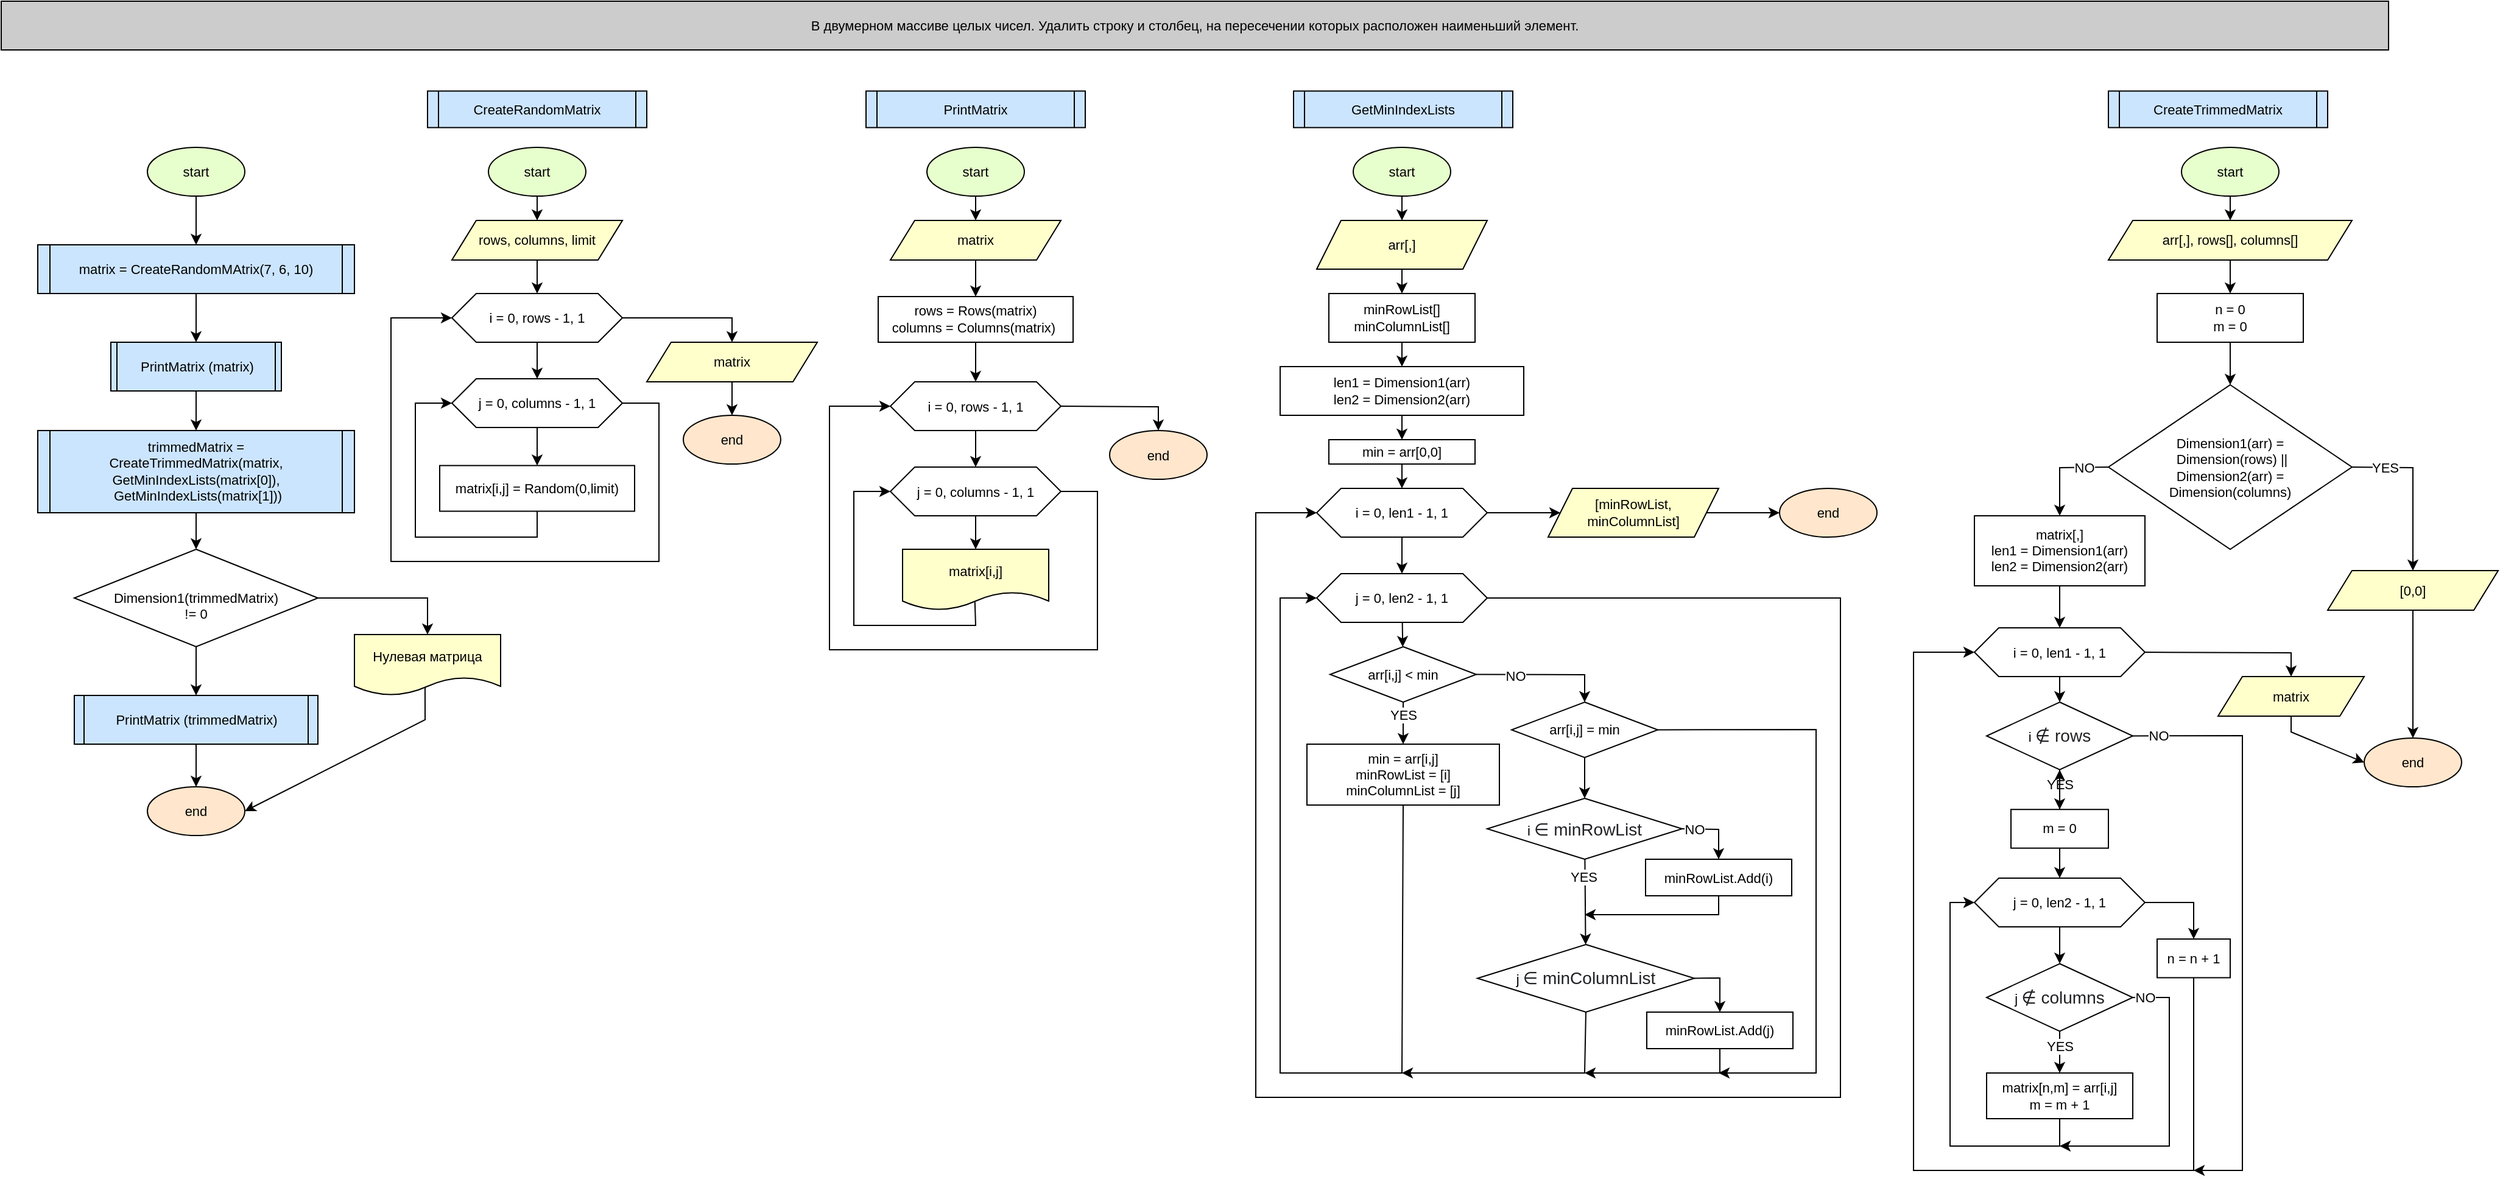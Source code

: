 <mxfile scale="1.2" border="0">
    <diagram id="JDXgGhxzMtL0ZSHFLItQ" name="Page-1">
        <mxGraphModel dx="2033" dy="1060" grid="1" gridSize="10" guides="0" tooltips="1" connect="1" arrows="1" fold="1" page="1" pageScale="1" pageWidth="850" pageHeight="1100" background="#ffffff" math="0" shadow="0">
            <root>
                <mxCell id="0"/>
                <mxCell id="1" parent="0"/>
                <mxCell id="268" value="&lt;div&gt;В двумерном массиве целых чисел. Удалить строку и столбец, на пересечении которых расположен наименьший элемент.&lt;/div&gt;" style="rounded=0;whiteSpace=wrap;html=1;fillColor=#CCCCCC;fontColor=#000000;strokeColor=#000000;fontSize=11;labelBackgroundColor=none;endArrow=classic;" vertex="1" parent="1">
                    <mxGeometry x="10" y="10" width="1960" height="40" as="geometry"/>
                </mxCell>
                <mxCell id="269" value="" style="edgeStyle=orthogonalEdgeStyle;rounded=0;orthogonalLoop=1;jettySize=auto;html=1;fillColor=#FFFFFF;strokeColor=#000000;fontColor=#000000;labelBackgroundColor=none;" edge="1" parent="1" source="270" target="272">
                    <mxGeometry relative="1" as="geometry"/>
                </mxCell>
                <mxCell id="270" value="start" style="ellipse;whiteSpace=wrap;html=1;fillColor=#E6FFCC;fontSize=11;strokeColor=#000000;fontColor=#000000;rounded=0;labelBackgroundColor=none;endArrow=classic;" vertex="1" parent="1">
                    <mxGeometry x="130" y="130" width="80" height="40" as="geometry"/>
                </mxCell>
                <mxCell id="271" value="" style="edgeStyle=orthogonalEdgeStyle;rounded=0;orthogonalLoop=1;jettySize=auto;html=1;fillColor=#FFFFFF;strokeColor=#000000;fontColor=#000000;labelBackgroundColor=none;" edge="1" parent="1" source="272" target="274">
                    <mxGeometry relative="1" as="geometry"/>
                </mxCell>
                <mxCell id="272" value="matrix = CreateRandomMAtrix(7, 6, 10)" style="shape=process;whiteSpace=wrap;html=1;backgroundOutline=1;size=0.038;fillColor=#CCE5FF;fontSize=11;strokeColor=#000000;fontColor=#000000;rounded=0;labelBackgroundColor=none;endArrow=classic;" vertex="1" parent="1">
                    <mxGeometry x="40" y="210" width="260" height="40" as="geometry"/>
                </mxCell>
                <mxCell id="273" value="" style="edgeStyle=none;rounded=0;orthogonalLoop=1;jettySize=auto;html=1;fillColor=#FFFFFF;strokeColor=#000000;fontColor=#000000;labelBackgroundColor=none;" edge="1" parent="1" source="274" target="309">
                    <mxGeometry relative="1" as="geometry"/>
                </mxCell>
                <mxCell id="274" value="PrintMatrix (matrix)" style="shape=process;whiteSpace=wrap;html=1;backgroundOutline=1;size=0.038;fillColor=#CCE5FF;fontSize=11;strokeColor=#000000;fontColor=#000000;rounded=0;labelBackgroundColor=none;endArrow=classic;" vertex="1" parent="1">
                    <mxGeometry x="100" y="290" width="140" height="40" as="geometry"/>
                </mxCell>
                <mxCell id="275" value="end" style="ellipse;whiteSpace=wrap;html=1;fillColor=#FFE6CC;fontSize=11;strokeColor=#000000;fontColor=#000000;rounded=0;labelBackgroundColor=none;endArrow=classic;" vertex="1" parent="1">
                    <mxGeometry x="130" y="655" width="80" height="40" as="geometry"/>
                </mxCell>
                <mxCell id="276" value="CreateRandomMatrix" style="shape=process;whiteSpace=wrap;html=1;backgroundOutline=1;fontSize=11;size=0.05;fillColor=#CCE5FF;rounded=0;strokeColor=#000000;fontColor=#000000;labelBackgroundColor=none;endArrow=classic;" vertex="1" parent="1">
                    <mxGeometry x="360" y="83.75" width="180" height="30" as="geometry"/>
                </mxCell>
                <mxCell id="277" style="edgeStyle=none;orthogonalLoop=1;jettySize=auto;html=1;entryX=0.5;entryY=0;entryDx=0;entryDy=0;fontSize=11;endArrow=classic;endFill=1;rounded=0;fillColor=#FFFFFF;strokeColor=#000000;fontColor=#000000;labelBackgroundColor=none;" edge="1" parent="1" source="278" target="280">
                    <mxGeometry relative="1" as="geometry"/>
                </mxCell>
                <mxCell id="278" value="start" style="ellipse;whiteSpace=wrap;html=1;fillColor=#E6FFCC;rounded=0;fontSize=11;strokeColor=#000000;fontColor=#000000;labelBackgroundColor=none;endArrow=classic;" vertex="1" parent="1">
                    <mxGeometry x="410" y="130" width="80" height="40" as="geometry"/>
                </mxCell>
                <mxCell id="279" value="" style="edgeStyle=none;orthogonalLoop=1;jettySize=auto;html=1;fontSize=11;rounded=0;entryX=0.5;entryY=0;entryDx=0;entryDy=0;fillColor=#FFFFFF;strokeColor=#000000;fontColor=#000000;labelBackgroundColor=none;" edge="1" parent="1" source="280" target="283">
                    <mxGeometry relative="1" as="geometry">
                        <mxPoint x="450" y="245" as="targetPoint"/>
                    </mxGeometry>
                </mxCell>
                <mxCell id="280" value="rows, columns, limit" style="shape=parallelogram;perimeter=parallelogramPerimeter;whiteSpace=wrap;html=1;fixedSize=1;fontSize=11;fillColor=#FFFFCC;rounded=0;strokeColor=#000000;fontColor=#000000;labelBackgroundColor=none;endArrow=classic;" vertex="1" parent="1">
                    <mxGeometry x="380" y="190" width="140" height="32.5" as="geometry"/>
                </mxCell>
                <mxCell id="281" value="" style="edgeStyle=none;orthogonalLoop=1;jettySize=auto;html=1;fontSize=11;rounded=0;entryX=0.5;entryY=0;entryDx=0;entryDy=0;fillColor=#FFFFFF;strokeColor=#000000;fontColor=#000000;labelBackgroundColor=none;" edge="1" parent="1" source="283" target="286">
                    <mxGeometry relative="1" as="geometry">
                        <mxPoint x="450" y="320.0" as="targetPoint"/>
                    </mxGeometry>
                </mxCell>
                <mxCell id="282" style="edgeStyle=none;orthogonalLoop=1;jettySize=auto;html=1;exitX=1;exitY=0.5;exitDx=0;exitDy=0;fontSize=11;endArrow=classic;endFill=1;entryX=0.5;entryY=0;entryDx=0;entryDy=0;rounded=0;fillColor=#FFFFFF;strokeColor=#000000;fontColor=#000000;labelBackgroundColor=none;" edge="1" parent="1" source="283" target="291">
                    <mxGeometry relative="1" as="geometry">
                        <mxPoint x="620" y="300" as="targetPoint"/>
                        <Array as="points">
                            <mxPoint x="610" y="270"/>
                        </Array>
                    </mxGeometry>
                </mxCell>
                <mxCell id="283" value="i = 0, rows - 1, 1" style="shape=hexagon;perimeter=hexagonPerimeter2;whiteSpace=wrap;html=1;fixedSize=1;fontSize=11;rounded=0;fillColor=#FFFFFF;strokeColor=#000000;fontColor=#000000;labelBackgroundColor=none;endArrow=classic;" vertex="1" parent="1">
                    <mxGeometry x="380" y="250" width="140" height="40" as="geometry"/>
                </mxCell>
                <mxCell id="284" style="edgeStyle=none;orthogonalLoop=1;jettySize=auto;html=1;exitX=1;exitY=0.5;exitDx=0;exitDy=0;fontSize=11;endArrow=classic;endFill=1;entryX=0;entryY=0.5;entryDx=0;entryDy=0;rounded=0;fillColor=#FFFFFF;strokeColor=#000000;fontColor=#000000;labelBackgroundColor=none;" edge="1" parent="1" source="286" target="283">
                    <mxGeometry relative="1" as="geometry">
                        <mxPoint x="450" y="570" as="targetPoint"/>
                        <Array as="points">
                            <mxPoint x="550" y="340"/>
                            <mxPoint x="550" y="470"/>
                            <mxPoint x="450" y="470"/>
                            <mxPoint x="330" y="470"/>
                            <mxPoint x="330" y="270"/>
                        </Array>
                    </mxGeometry>
                </mxCell>
                <mxCell id="285" value="" style="edgeStyle=none;rounded=0;orthogonalLoop=1;jettySize=auto;html=1;fillColor=#FFFFFF;strokeColor=#000000;fontColor=#000000;labelBackgroundColor=none;" edge="1" parent="1" source="286" target="288">
                    <mxGeometry relative="1" as="geometry"/>
                </mxCell>
                <mxCell id="286" value="j = 0, columns - 1, 1" style="shape=hexagon;perimeter=hexagonPerimeter2;whiteSpace=wrap;html=1;fixedSize=1;fontSize=11;rounded=0;fillColor=#FFFFFF;strokeColor=#000000;fontColor=#000000;labelBackgroundColor=none;endArrow=classic;" vertex="1" parent="1">
                    <mxGeometry x="380" y="320" width="140" height="40" as="geometry"/>
                </mxCell>
                <mxCell id="287" style="edgeStyle=none;orthogonalLoop=1;jettySize=auto;html=1;exitX=0.5;exitY=1;exitDx=0;exitDy=0;entryX=0;entryY=0.5;entryDx=0;entryDy=0;fontSize=11;rounded=0;fillColor=#FFFFFF;strokeColor=#000000;fontColor=#000000;labelBackgroundColor=none;" edge="1" parent="1" source="288" target="286">
                    <mxGeometry relative="1" as="geometry">
                        <Array as="points">
                            <mxPoint x="450" y="450"/>
                            <mxPoint x="350" y="450"/>
                            <mxPoint x="350" y="340"/>
                        </Array>
                    </mxGeometry>
                </mxCell>
                <mxCell id="288" value="matrix[i,j] = Random(0,limit)" style="whiteSpace=wrap;html=1;rounded=0;fontSize=11;fillColor=#FFFFFF;strokeColor=#000000;fontColor=#000000;labelBackgroundColor=none;endArrow=classic;" vertex="1" parent="1">
                    <mxGeometry x="370" y="391.25" width="160" height="37.5" as="geometry"/>
                </mxCell>
                <mxCell id="289" value="end" style="ellipse;whiteSpace=wrap;html=1;fillColor=#FFE6CC;rounded=0;fontSize=11;strokeColor=#000000;fontColor=#000000;labelBackgroundColor=none;endArrow=classic;" vertex="1" parent="1">
                    <mxGeometry x="570" y="350" width="80" height="40" as="geometry"/>
                </mxCell>
                <mxCell id="290" value="" style="edgeStyle=none;rounded=0;orthogonalLoop=1;jettySize=auto;html=1;fillColor=#FFFFFF;strokeColor=#000000;fontColor=#000000;labelBackgroundColor=none;" edge="1" parent="1" source="291" target="289">
                    <mxGeometry relative="1" as="geometry"/>
                </mxCell>
                <mxCell id="291" value="matrix" style="shape=parallelogram;perimeter=parallelogramPerimeter;whiteSpace=wrap;html=1;fixedSize=1;fontSize=11;fillColor=#FFFFCC;rounded=0;strokeColor=#000000;fontColor=#000000;labelBackgroundColor=none;endArrow=classic;" vertex="1" parent="1">
                    <mxGeometry x="540" y="290" width="140" height="32.5" as="geometry"/>
                </mxCell>
                <mxCell id="292" value="PrintMatrix" style="shape=process;whiteSpace=wrap;html=1;backgroundOutline=1;fontSize=11;size=0.05;fillColor=#CCE5FF;rounded=0;strokeColor=#000000;fontColor=#000000;labelBackgroundColor=none;endArrow=classic;" vertex="1" parent="1">
                    <mxGeometry x="720" y="83.75" width="180" height="30" as="geometry"/>
                </mxCell>
                <mxCell id="293" style="edgeStyle=none;orthogonalLoop=1;jettySize=auto;html=1;entryX=0.5;entryY=0;entryDx=0;entryDy=0;fontSize=11;endArrow=classic;endFill=1;rounded=0;fillColor=#FFFFFF;strokeColor=#000000;fontColor=#000000;labelBackgroundColor=none;" edge="1" parent="1" source="294" target="296">
                    <mxGeometry relative="1" as="geometry"/>
                </mxCell>
                <mxCell id="294" value="start" style="ellipse;whiteSpace=wrap;html=1;fillColor=#E6FFCC;rounded=0;fontSize=11;strokeColor=#000000;fontColor=#000000;labelBackgroundColor=none;endArrow=classic;" vertex="1" parent="1">
                    <mxGeometry x="770" y="130" width="80" height="40" as="geometry"/>
                </mxCell>
                <mxCell id="295" value="" style="edgeStyle=none;orthogonalLoop=1;jettySize=auto;html=1;fontSize=11;rounded=0;entryX=0.5;entryY=0;entryDx=0;entryDy=0;fillColor=#FFFFFF;strokeColor=#000000;fontColor=#000000;labelBackgroundColor=none;" edge="1" parent="1" source="296" target="305">
                    <mxGeometry relative="1" as="geometry">
                        <mxPoint x="810" y="245" as="targetPoint"/>
                    </mxGeometry>
                </mxCell>
                <mxCell id="296" value="matrix" style="shape=parallelogram;perimeter=parallelogramPerimeter;whiteSpace=wrap;html=1;fixedSize=1;fontSize=11;fillColor=#FFFFCC;rounded=0;strokeColor=#000000;fontColor=#000000;labelBackgroundColor=none;endArrow=classic;" vertex="1" parent="1">
                    <mxGeometry x="740" y="190" width="140" height="32.5" as="geometry"/>
                </mxCell>
                <mxCell id="297" value="" style="edgeStyle=none;orthogonalLoop=1;jettySize=auto;html=1;fontSize=11;rounded=0;entryX=0.5;entryY=0;entryDx=0;entryDy=0;fillColor=#FFFFFF;strokeColor=#000000;fontColor=#000000;labelBackgroundColor=none;" edge="1" parent="1" source="299" target="302">
                    <mxGeometry relative="1" as="geometry">
                        <mxPoint x="810" y="392.5" as="targetPoint"/>
                    </mxGeometry>
                </mxCell>
                <mxCell id="298" style="edgeStyle=none;rounded=0;orthogonalLoop=1;jettySize=auto;html=1;exitX=1;exitY=0.5;exitDx=0;exitDy=0;entryX=0.5;entryY=0;entryDx=0;entryDy=0;fillColor=#FFFFFF;strokeColor=#000000;fontColor=#000000;labelBackgroundColor=none;" edge="1" parent="1" source="299" target="307">
                    <mxGeometry relative="1" as="geometry">
                        <Array as="points">
                            <mxPoint x="960" y="343"/>
                        </Array>
                    </mxGeometry>
                </mxCell>
                <mxCell id="299" value="i = 0, rows - 1, 1" style="shape=hexagon;perimeter=hexagonPerimeter2;whiteSpace=wrap;html=1;fixedSize=1;fontSize=11;rounded=0;fillColor=#FFFFFF;strokeColor=#000000;fontColor=#000000;labelBackgroundColor=none;endArrow=classic;" vertex="1" parent="1">
                    <mxGeometry x="740" y="322.5" width="140" height="40" as="geometry"/>
                </mxCell>
                <mxCell id="300" style="edgeStyle=none;orthogonalLoop=1;jettySize=auto;html=1;exitX=1;exitY=0.5;exitDx=0;exitDy=0;fontSize=11;endArrow=classic;endFill=1;entryX=0;entryY=0.5;entryDx=0;entryDy=0;rounded=0;fillColor=#FFFFFF;strokeColor=#000000;fontColor=#000000;labelBackgroundColor=none;" edge="1" parent="1" source="302" target="299">
                    <mxGeometry relative="1" as="geometry">
                        <mxPoint x="810" y="642.5" as="targetPoint"/>
                        <Array as="points">
                            <mxPoint x="910" y="412.5"/>
                            <mxPoint x="910" y="542.5"/>
                            <mxPoint x="810" y="542.5"/>
                            <mxPoint x="690" y="542.5"/>
                            <mxPoint x="690" y="342.5"/>
                        </Array>
                    </mxGeometry>
                </mxCell>
                <mxCell id="301" value="" style="edgeStyle=none;rounded=0;orthogonalLoop=1;jettySize=auto;html=1;entryX=0.5;entryY=0;entryDx=0;entryDy=0;fillColor=#FFFFFF;strokeColor=#000000;fontColor=#000000;labelBackgroundColor=none;" edge="1" parent="1" source="302" target="306">
                    <mxGeometry relative="1" as="geometry">
                        <mxPoint x="810" y="450" as="targetPoint"/>
                    </mxGeometry>
                </mxCell>
                <mxCell id="302" value="j = 0, columns - 1, 1" style="shape=hexagon;perimeter=hexagonPerimeter2;whiteSpace=wrap;html=1;fixedSize=1;fontSize=11;rounded=0;fillColor=#FFFFFF;strokeColor=#000000;fontColor=#000000;labelBackgroundColor=none;endArrow=classic;" vertex="1" parent="1">
                    <mxGeometry x="740" y="392.5" width="140" height="40" as="geometry"/>
                </mxCell>
                <mxCell id="303" style="edgeStyle=none;orthogonalLoop=1;jettySize=auto;html=1;exitX=0.495;exitY=0.864;exitDx=0;exitDy=0;entryX=0;entryY=0.5;entryDx=0;entryDy=0;fontSize=11;rounded=0;exitPerimeter=0;fillColor=#FFFFFF;strokeColor=#000000;fontColor=#000000;labelBackgroundColor=none;" edge="1" parent="1" source="306" target="302">
                    <mxGeometry relative="1" as="geometry">
                        <Array as="points">
                            <mxPoint x="810" y="522.5"/>
                            <mxPoint x="710" y="522.5"/>
                            <mxPoint x="710" y="412.5"/>
                        </Array>
                        <mxPoint x="810" y="501.25" as="sourcePoint"/>
                    </mxGeometry>
                </mxCell>
                <mxCell id="304" value="" style="edgeStyle=none;rounded=0;orthogonalLoop=1;jettySize=auto;html=1;entryX=0.5;entryY=0;entryDx=0;entryDy=0;fillColor=#FFFFFF;strokeColor=#000000;fontColor=#000000;labelBackgroundColor=none;" edge="1" parent="1" source="305" target="299">
                    <mxGeometry relative="1" as="geometry">
                        <mxPoint x="870" y="320" as="targetPoint"/>
                    </mxGeometry>
                </mxCell>
                <mxCell id="305" value="rows = Rows(matrix)&lt;br&gt;columns = Columns(matrix)&amp;nbsp;" style="whiteSpace=wrap;html=1;rounded=0;fontSize=11;fillColor=#FFFFFF;strokeColor=#000000;fontColor=#000000;labelBackgroundColor=none;endArrow=classic;" vertex="1" parent="1">
                    <mxGeometry x="730" y="252.5" width="160" height="37.5" as="geometry"/>
                </mxCell>
                <mxCell id="306" value="matrix[i,j]" style="shape=document;whiteSpace=wrap;html=1;boundedLbl=1;fillColor=#FFFFCC;fontSize=11;strokeColor=#000000;fontColor=#000000;rounded=0;labelBackgroundColor=none;endArrow=classic;" vertex="1" parent="1">
                    <mxGeometry x="750" y="460" width="120" height="50" as="geometry"/>
                </mxCell>
                <mxCell id="307" value="end" style="ellipse;whiteSpace=wrap;html=1;fillColor=#FFE6CC;rounded=0;fontSize=11;strokeColor=#000000;fontColor=#000000;labelBackgroundColor=none;endArrow=classic;" vertex="1" parent="1">
                    <mxGeometry x="920" y="362.5" width="80" height="40" as="geometry"/>
                </mxCell>
                <mxCell id="308" value="" style="edgeStyle=none;rounded=0;orthogonalLoop=1;jettySize=auto;html=1;fillColor=#FFFFFF;strokeColor=#000000;fontColor=#000000;labelBackgroundColor=none;" edge="1" parent="1" source="309" target="314">
                    <mxGeometry relative="1" as="geometry"/>
                </mxCell>
                <mxCell id="309" value="trimmedMatrix = &lt;br&gt;CreateTrimmedMatrix(matrix,&lt;br&gt;GetMinIndexLists(matrix[0]),&lt;br&gt;&amp;nbsp;GetMinIndexLists(matrix[1]))" style="shape=process;whiteSpace=wrap;html=1;backgroundOutline=1;size=0.038;fillColor=#CCE5FF;fontSize=11;strokeColor=#000000;fontColor=#000000;rounded=0;labelBackgroundColor=none;endArrow=classic;" vertex="1" parent="1">
                    <mxGeometry x="40" y="362.5" width="260" height="67.5" as="geometry"/>
                </mxCell>
                <mxCell id="310" value="" style="edgeStyle=none;rounded=0;orthogonalLoop=1;jettySize=auto;html=1;fillColor=#FFFFFF;strokeColor=#000000;fontColor=#000000;labelBackgroundColor=none;" edge="1" parent="1" source="311" target="275">
                    <mxGeometry relative="1" as="geometry"/>
                </mxCell>
                <mxCell id="311" value="PrintMatrix (trimmedMatrix)" style="shape=process;whiteSpace=wrap;html=1;backgroundOutline=1;size=0.038;fillColor=#CCE5FF;fontSize=11;strokeColor=#000000;fontColor=#000000;rounded=0;labelBackgroundColor=none;endArrow=classic;" vertex="1" parent="1">
                    <mxGeometry x="70" y="580" width="200" height="40" as="geometry"/>
                </mxCell>
                <mxCell id="312" value="" style="edgeStyle=none;rounded=0;orthogonalLoop=1;jettySize=auto;html=1;fillColor=#FFFFFF;strokeColor=#000000;fontColor=#000000;labelBackgroundColor=none;" edge="1" parent="1" source="314" target="311">
                    <mxGeometry relative="1" as="geometry"/>
                </mxCell>
                <mxCell id="313" value="" style="edgeStyle=none;rounded=0;orthogonalLoop=1;jettySize=auto;html=1;exitX=1;exitY=0.5;exitDx=0;exitDy=0;entryX=0.5;entryY=0;entryDx=0;entryDy=0;fillColor=#FFFFFF;strokeColor=#000000;fontColor=#000000;labelBackgroundColor=none;" edge="1" parent="1" source="314" target="316">
                    <mxGeometry relative="1" as="geometry">
                        <Array as="points">
                            <mxPoint x="360" y="500"/>
                        </Array>
                    </mxGeometry>
                </mxCell>
                <mxCell id="314" value="&lt;br&gt;Dimension1(trimmedMatrix)&lt;br&gt;!= 0" style="rhombus;whiteSpace=wrap;html=1;fillColor=#FFFFFF;fontSize=11;strokeColor=#000000;fontColor=#000000;rounded=0;labelBackgroundColor=none;endArrow=classic;" vertex="1" parent="1">
                    <mxGeometry x="70" y="460" width="200" height="80" as="geometry"/>
                </mxCell>
                <mxCell id="315" style="edgeStyle=none;rounded=0;orthogonalLoop=1;jettySize=auto;html=1;exitX=0.483;exitY=0.84;exitDx=0;exitDy=0;entryX=1;entryY=0.5;entryDx=0;entryDy=0;exitPerimeter=0;fillColor=#FFFFFF;strokeColor=#000000;fontColor=#000000;labelBackgroundColor=none;" edge="1" parent="1" source="316" target="275">
                    <mxGeometry relative="1" as="geometry">
                        <Array as="points">
                            <mxPoint x="358" y="600"/>
                        </Array>
                    </mxGeometry>
                </mxCell>
                <mxCell id="316" value="Нулевая матрица" style="shape=document;whiteSpace=wrap;html=1;boundedLbl=1;fillColor=#FFFFCC;fontSize=11;strokeColor=#000000;fontColor=#000000;rounded=0;labelBackgroundColor=none;endArrow=classic;" vertex="1" parent="1">
                    <mxGeometry x="300" y="530" width="120" height="50" as="geometry"/>
                </mxCell>
                <mxCell id="317" value="CreateTrimmedMatrix" style="shape=process;whiteSpace=wrap;html=1;backgroundOutline=1;fontSize=11;size=0.05;fillColor=#CCE5FF;rounded=0;strokeColor=#000000;fontColor=#000000;labelBackgroundColor=none;endArrow=classic;" vertex="1" parent="1">
                    <mxGeometry x="1740" y="83.75" width="180" height="30" as="geometry"/>
                </mxCell>
                <mxCell id="318" value="GetMinIndexLists" style="shape=process;whiteSpace=wrap;html=1;backgroundOutline=1;fontSize=11;size=0.05;fillColor=#CCE5FF;rounded=0;strokeColor=#000000;fontColor=#000000;labelBackgroundColor=none;endArrow=classic;" vertex="1" parent="1">
                    <mxGeometry x="1071" y="83.75" width="180" height="30" as="geometry"/>
                </mxCell>
                <mxCell id="319" style="edgeStyle=none;orthogonalLoop=1;jettySize=auto;html=1;entryX=0.5;entryY=0;entryDx=0;entryDy=0;fontSize=11;endArrow=classic;endFill=1;rounded=0;fillColor=#FFFFFF;strokeColor=#000000;fontColor=#000000;labelBackgroundColor=none;" edge="1" parent="1" source="320" target="322">
                    <mxGeometry relative="1" as="geometry"/>
                </mxCell>
                <mxCell id="320" value="start" style="ellipse;whiteSpace=wrap;html=1;fillColor=#E6FFCC;rounded=0;fontSize=11;strokeColor=#000000;fontColor=#000000;labelBackgroundColor=none;endArrow=classic;" vertex="1" parent="1">
                    <mxGeometry x="1120" y="130" width="80" height="40" as="geometry"/>
                </mxCell>
                <mxCell id="321" value="" style="edgeStyle=none;rounded=0;orthogonalLoop=1;jettySize=auto;html=1;fillColor=#FFFFFF;strokeColor=#000000;fontColor=#000000;labelBackgroundColor=none;" edge="1" parent="1" source="322" target="324">
                    <mxGeometry relative="1" as="geometry"/>
                </mxCell>
                <mxCell id="322" value="arr[,]" style="shape=parallelogram;perimeter=parallelogramPerimeter;whiteSpace=wrap;html=1;fixedSize=1;fontSize=11;fillColor=#FFFFCC;rounded=0;strokeColor=#000000;fontColor=#000000;labelBackgroundColor=none;endArrow=classic;" vertex="1" parent="1">
                    <mxGeometry x="1090" y="190" width="140" height="40" as="geometry"/>
                </mxCell>
                <mxCell id="323" value="" style="edgeStyle=none;rounded=0;orthogonalLoop=1;jettySize=auto;html=1;fillColor=#FFFFFF;strokeColor=#000000;fontColor=#000000;labelBackgroundColor=none;" edge="1" parent="1" source="324" target="334">
                    <mxGeometry relative="1" as="geometry"/>
                </mxCell>
                <mxCell id="324" value="minRowList[]&lt;br&gt;minColumnList[]" style="whiteSpace=wrap;html=1;fillColor=#FFFFFF;rounded=0;fontSize=11;strokeColor=#000000;fontColor=#000000;labelBackgroundColor=none;endArrow=classic;" vertex="1" parent="1">
                    <mxGeometry x="1100" y="250" width="120" height="40" as="geometry"/>
                </mxCell>
                <mxCell id="325" value="" style="edgeStyle=none;orthogonalLoop=1;jettySize=auto;html=1;fontSize=11;rounded=0;entryX=0.5;entryY=0;entryDx=0;entryDy=0;fillColor=#FFFFFF;strokeColor=#000000;fontColor=#000000;labelBackgroundColor=none;" edge="1" parent="1" source="327" target="330">
                    <mxGeometry relative="1" as="geometry">
                        <mxPoint x="1160" y="480.0" as="targetPoint"/>
                    </mxGeometry>
                </mxCell>
                <mxCell id="326" value="" style="edgeStyle=none;rounded=0;orthogonalLoop=1;jettySize=auto;html=1;endArrow=classic;endFill=1;fillColor=#FFFFFF;strokeColor=#000000;fontColor=#000000;labelBackgroundColor=none;" edge="1" parent="1" source="327" target="359">
                    <mxGeometry relative="1" as="geometry"/>
                </mxCell>
                <mxCell id="327" value="i = 0, len1 - 1, 1" style="shape=hexagon;perimeter=hexagonPerimeter2;whiteSpace=wrap;html=1;fixedSize=1;fontSize=11;rounded=0;fillColor=#FFFFFF;strokeColor=#000000;fontColor=#000000;labelBackgroundColor=none;endArrow=classic;" vertex="1" parent="1">
                    <mxGeometry x="1090" y="410" width="140" height="40" as="geometry"/>
                </mxCell>
                <mxCell id="328" style="edgeStyle=none;orthogonalLoop=1;jettySize=auto;html=1;exitX=1;exitY=0.5;exitDx=0;exitDy=0;fontSize=11;endArrow=classic;endFill=1;entryX=0;entryY=0.5;entryDx=0;entryDy=0;rounded=0;fillColor=#FFFFFF;strokeColor=#000000;fontColor=#000000;labelBackgroundColor=none;" edge="1" parent="1" source="330" target="327">
                    <mxGeometry relative="1" as="geometry">
                        <mxPoint x="1160" y="730" as="targetPoint"/>
                        <Array as="points">
                            <mxPoint x="1520" y="500"/>
                            <mxPoint x="1520" y="910"/>
                            <mxPoint x="1040" y="910"/>
                            <mxPoint x="1040" y="630"/>
                            <mxPoint x="1040" y="430"/>
                        </Array>
                    </mxGeometry>
                </mxCell>
                <mxCell id="329" value="" style="edgeStyle=none;rounded=0;orthogonalLoop=1;jettySize=auto;html=1;fillColor=#FFFFFF;strokeColor=#000000;fontColor=#000000;labelBackgroundColor=none;" edge="1" parent="1" source="330" target="341">
                    <mxGeometry relative="1" as="geometry"/>
                </mxCell>
                <mxCell id="330" value="j = 0, len2 - 1, 1" style="shape=hexagon;perimeter=hexagonPerimeter2;whiteSpace=wrap;html=1;fixedSize=1;fontSize=11;rounded=0;fillColor=#FFFFFF;strokeColor=#000000;fontColor=#000000;labelBackgroundColor=none;endArrow=classic;" vertex="1" parent="1">
                    <mxGeometry x="1090" y="480" width="140" height="40" as="geometry"/>
                </mxCell>
                <mxCell id="331" style="edgeStyle=none;orthogonalLoop=1;jettySize=auto;html=1;entryX=0;entryY=0.5;entryDx=0;entryDy=0;fontSize=11;rounded=0;exitX=0.5;exitY=1;exitDx=0;exitDy=0;fillColor=#FFFFFF;strokeColor=#000000;fontColor=#000000;labelBackgroundColor=none;" edge="1" parent="1" source="342" target="330">
                    <mxGeometry relative="1" as="geometry">
                        <Array as="points">
                            <mxPoint x="1160" y="890"/>
                            <mxPoint x="1060" y="890"/>
                            <mxPoint x="1060" y="500"/>
                        </Array>
                        <mxPoint x="1160" y="780" as="sourcePoint"/>
                    </mxGeometry>
                </mxCell>
                <mxCell id="332" value="end" style="ellipse;whiteSpace=wrap;html=1;fillColor=#FFE6CC;rounded=0;fontSize=11;strokeColor=#000000;fontColor=#000000;labelBackgroundColor=none;endArrow=classic;" vertex="1" parent="1">
                    <mxGeometry x="1470" y="410" width="80" height="40" as="geometry"/>
                </mxCell>
                <mxCell id="333" value="" style="edgeStyle=none;rounded=0;orthogonalLoop=1;jettySize=auto;html=1;fillColor=#FFFFFF;strokeColor=#000000;fontColor=#000000;labelBackgroundColor=none;" edge="1" parent="1" source="334" target="336">
                    <mxGeometry relative="1" as="geometry"/>
                </mxCell>
                <mxCell id="334" value="len1 = Dimension1(arr)&lt;br&gt;len2 = Dimension2(arr)" style="whiteSpace=wrap;html=1;fillColor=#FFFFFF;rounded=0;fontSize=11;strokeColor=#000000;fontColor=#000000;labelBackgroundColor=none;endArrow=classic;" vertex="1" parent="1">
                    <mxGeometry x="1060" y="310" width="200" height="40" as="geometry"/>
                </mxCell>
                <mxCell id="335" value="" style="edgeStyle=none;rounded=0;orthogonalLoop=1;jettySize=auto;html=1;entryX=0.5;entryY=0;entryDx=0;entryDy=0;fillColor=#FFFFFF;strokeColor=#000000;fontColor=#000000;labelBackgroundColor=none;" edge="1" parent="1" source="336" target="327">
                    <mxGeometry relative="1" as="geometry"/>
                </mxCell>
                <mxCell id="336" value="min = arr[0,0]" style="whiteSpace=wrap;html=1;rounded=0;fontSize=11;fillColor=#FFFFFF;strokeColor=#000000;fontColor=#000000;labelBackgroundColor=none;endArrow=classic;" vertex="1" parent="1">
                    <mxGeometry x="1100" y="370" width="120" height="20" as="geometry"/>
                </mxCell>
                <mxCell id="337" value="" style="edgeStyle=none;rounded=0;orthogonalLoop=1;jettySize=auto;html=1;fillColor=#FFFFFF;strokeColor=#000000;fontColor=#000000;labelBackgroundColor=none;" edge="1" parent="1" source="341" target="342">
                    <mxGeometry relative="1" as="geometry"/>
                </mxCell>
                <mxCell id="338" value="YES" style="edgeLabel;html=1;align=center;verticalAlign=middle;resizable=0;points=[];fontColor=#000000;labelBackgroundColor=#FFFFFF;" vertex="1" connectable="0" parent="337">
                    <mxGeometry x="-0.403" relative="1" as="geometry">
                        <mxPoint as="offset"/>
                    </mxGeometry>
                </mxCell>
                <mxCell id="339" style="edgeStyle=none;rounded=0;orthogonalLoop=1;jettySize=auto;html=1;exitX=1;exitY=0.5;exitDx=0;exitDy=0;entryX=0.5;entryY=0;entryDx=0;entryDy=0;fillColor=#FFFFFF;strokeColor=#000000;fontColor=#000000;labelBackgroundColor=none;" edge="1" parent="1" source="341" target="345">
                    <mxGeometry relative="1" as="geometry">
                        <Array as="points">
                            <mxPoint x="1310" y="563"/>
                        </Array>
                    </mxGeometry>
                </mxCell>
                <mxCell id="340" value="NO" style="edgeLabel;html=1;align=center;verticalAlign=middle;resizable=0;points=[];fontColor=#000000;labelBackgroundColor=#FFFFFF;" vertex="1" connectable="0" parent="339">
                    <mxGeometry x="-0.429" y="-1" relative="1" as="geometry">
                        <mxPoint as="offset"/>
                    </mxGeometry>
                </mxCell>
                <mxCell id="341" value="arr[i,j] &amp;lt; min" style="rhombus;whiteSpace=wrap;html=1;rounded=0;fontSize=11;fillColor=#FFFFFF;strokeColor=#000000;fontColor=#000000;labelBackgroundColor=none;endArrow=classic;" vertex="1" parent="1">
                    <mxGeometry x="1101" y="540" width="120" height="45.5" as="geometry"/>
                </mxCell>
                <mxCell id="342" value="min = arr[i,j]&lt;br&gt;minRowList = [i]&lt;br&gt;minColumnList = [j]" style="whiteSpace=wrap;html=1;rounded=0;fontSize=11;fillColor=#FFFFFF;strokeColor=#000000;fontColor=#000000;labelBackgroundColor=none;endArrow=classic;" vertex="1" parent="1">
                    <mxGeometry x="1082" y="620" width="158" height="50" as="geometry"/>
                </mxCell>
                <mxCell id="343" value="" style="edgeStyle=none;rounded=0;orthogonalLoop=1;jettySize=auto;html=1;fillColor=#FFFFFF;strokeColor=#000000;fontColor=#000000;labelBackgroundColor=none;" edge="1" parent="1" source="345" target="350">
                    <mxGeometry relative="1" as="geometry"/>
                </mxCell>
                <mxCell id="344" style="edgeStyle=none;rounded=0;orthogonalLoop=1;jettySize=auto;html=1;exitX=1;exitY=0.5;exitDx=0;exitDy=0;endArrow=classic;endFill=1;fillColor=#FFFFFF;strokeColor=#000000;fontColor=#000000;labelBackgroundColor=none;" edge="1" parent="1" source="345">
                    <mxGeometry relative="1" as="geometry">
                        <mxPoint x="1420" y="890" as="targetPoint"/>
                        <Array as="points">
                            <mxPoint x="1500" y="608"/>
                            <mxPoint x="1500" y="890"/>
                        </Array>
                    </mxGeometry>
                </mxCell>
                <mxCell id="345" value="arr[i,j] = min" style="rhombus;whiteSpace=wrap;html=1;rounded=0;fontSize=11;fillColor=#FFFFFF;strokeColor=#000000;fontColor=#000000;labelBackgroundColor=none;endArrow=classic;" vertex="1" parent="1">
                    <mxGeometry x="1250" y="585.5" width="120" height="45.5" as="geometry"/>
                </mxCell>
                <mxCell id="346" style="edgeStyle=none;rounded=0;orthogonalLoop=1;jettySize=auto;html=1;exitX=1;exitY=0.5;exitDx=0;exitDy=0;entryX=0.5;entryY=0;entryDx=0;entryDy=0;fillColor=#FFFFFF;strokeColor=#000000;fontColor=#000000;labelBackgroundColor=none;" edge="1" parent="1" source="350" target="355">
                    <mxGeometry relative="1" as="geometry">
                        <Array as="points">
                            <mxPoint x="1420" y="690"/>
                        </Array>
                    </mxGeometry>
                </mxCell>
                <mxCell id="347" value="NO" style="edgeLabel;html=1;align=center;verticalAlign=middle;resizable=0;points=[];fontColor=#000000;labelBackgroundColor=#FFFFFF;" vertex="1" connectable="0" parent="346">
                    <mxGeometry x="-0.674" relative="1" as="geometry">
                        <mxPoint x="1" as="offset"/>
                    </mxGeometry>
                </mxCell>
                <mxCell id="348" value="" style="edgeStyle=none;rounded=0;orthogonalLoop=1;jettySize=auto;html=1;fillColor=#FFFFFF;strokeColor=#000000;fontColor=#000000;labelBackgroundColor=none;" edge="1" parent="1" source="350" target="353">
                    <mxGeometry relative="1" as="geometry"/>
                </mxCell>
                <mxCell id="349" value="YES" style="edgeLabel;html=1;align=center;verticalAlign=middle;resizable=0;points=[];fontColor=#000000;labelBackgroundColor=#FFFFFF;" vertex="1" connectable="0" parent="348">
                    <mxGeometry x="-0.586" y="-2" relative="1" as="geometry">
                        <mxPoint as="offset"/>
                    </mxGeometry>
                </mxCell>
                <mxCell id="350" value="i&amp;nbsp;&lt;span style=&quot;color: rgb(32, 33, 36); font-family: arial, sans-serif; font-size: 14px; text-align: left; background-color: rgb(255, 255, 255);&quot;&gt;∈ minRowList&lt;/span&gt;" style="rhombus;whiteSpace=wrap;html=1;rounded=0;fontSize=11;fillColor=#FFFFFF;strokeColor=#000000;fontColor=#000000;labelBackgroundColor=none;endArrow=classic;" vertex="1" parent="1">
                    <mxGeometry x="1230" y="664.5" width="160" height="50" as="geometry"/>
                </mxCell>
                <mxCell id="351" style="edgeStyle=none;rounded=0;orthogonalLoop=1;jettySize=auto;html=1;exitX=1;exitY=0.5;exitDx=0;exitDy=0;entryX=0.5;entryY=0;entryDx=0;entryDy=0;fillColor=#FFFFFF;strokeColor=#000000;fontColor=#000000;labelBackgroundColor=none;" edge="1" parent="1" source="353" target="357">
                    <mxGeometry relative="1" as="geometry">
                        <Array as="points">
                            <mxPoint x="1421" y="812"/>
                        </Array>
                    </mxGeometry>
                </mxCell>
                <mxCell id="352" style="edgeStyle=none;rounded=0;orthogonalLoop=1;jettySize=auto;html=1;exitX=0.5;exitY=1;exitDx=0;exitDy=0;endArrow=classic;endFill=1;fillColor=#FFFFFF;strokeColor=#000000;fontColor=#000000;labelBackgroundColor=none;" edge="1" parent="1" source="353">
                    <mxGeometry relative="1" as="geometry">
                        <mxPoint x="1160" y="890" as="targetPoint"/>
                        <Array as="points">
                            <mxPoint x="1310" y="890"/>
                        </Array>
                    </mxGeometry>
                </mxCell>
                <mxCell id="353" value="&lt;div style=&quot;text-align: center;&quot;&gt;&lt;span style=&quot;text-align: left; background-color: rgb(248, 249, 250);&quot;&gt;j&amp;nbsp;&lt;/span&gt;&lt;span style=&quot;background-color: rgb(255, 255, 255); color: rgb(32, 33, 36); font-family: arial, sans-serif; font-size: 14px; text-align: left;&quot;&gt;∈ minColumnList&lt;/span&gt;&lt;/div&gt;" style="rhombus;whiteSpace=wrap;html=1;rounded=0;fontSize=11;fillColor=#FFFFFF;strokeColor=#000000;fontColor=#000000;labelBackgroundColor=none;endArrow=classic;" vertex="1" parent="1">
                    <mxGeometry x="1222" y="784.5" width="178" height="55.5" as="geometry"/>
                </mxCell>
                <mxCell id="354" style="edgeStyle=none;rounded=0;orthogonalLoop=1;jettySize=auto;html=1;exitX=0.5;exitY=1;exitDx=0;exitDy=0;fillColor=#FFFFFF;strokeColor=#000000;fontColor=#000000;labelBackgroundColor=none;" edge="1" parent="1" source="355">
                    <mxGeometry relative="1" as="geometry">
                        <mxPoint x="1310" y="760" as="targetPoint"/>
                        <Array as="points">
                            <mxPoint x="1420" y="760"/>
                        </Array>
                    </mxGeometry>
                </mxCell>
                <mxCell id="355" value="minRowList.Add(i)" style="rounded=0;whiteSpace=wrap;html=1;fillColor=#FFFFFF;fontSize=11;strokeColor=#000000;fontColor=#000000;labelBackgroundColor=none;endArrow=classic;" vertex="1" parent="1">
                    <mxGeometry x="1360" y="714.5" width="120" height="30" as="geometry"/>
                </mxCell>
                <mxCell id="356" style="edgeStyle=none;rounded=0;orthogonalLoop=1;jettySize=auto;html=1;exitX=0.5;exitY=1;exitDx=0;exitDy=0;endArrow=classic;endFill=1;fillColor=#FFFFFF;strokeColor=#000000;fontColor=#000000;labelBackgroundColor=none;" edge="1" parent="1" source="357">
                    <mxGeometry relative="1" as="geometry">
                        <mxPoint x="1310" y="890" as="targetPoint"/>
                        <Array as="points">
                            <mxPoint x="1421" y="890"/>
                        </Array>
                    </mxGeometry>
                </mxCell>
                <mxCell id="357" value="minRowList.Add(j)" style="rounded=0;whiteSpace=wrap;html=1;fillColor=#FFFFFF;fontSize=11;strokeColor=#000000;fontColor=#000000;labelBackgroundColor=none;endArrow=classic;" vertex="1" parent="1">
                    <mxGeometry x="1361" y="840" width="120" height="30" as="geometry"/>
                </mxCell>
                <mxCell id="358" value="" style="edgeStyle=none;rounded=0;orthogonalLoop=1;jettySize=auto;html=1;endArrow=classic;endFill=1;fillColor=#FFFFFF;strokeColor=#000000;fontColor=#000000;labelBackgroundColor=none;" edge="1" parent="1" source="359" target="332">
                    <mxGeometry relative="1" as="geometry"/>
                </mxCell>
                <mxCell id="359" value="[minRowList, minColumnList]" style="shape=parallelogram;perimeter=parallelogramPerimeter;whiteSpace=wrap;html=1;fixedSize=1;fontSize=11;fillColor=#FFFFCC;rounded=0;strokeColor=#000000;fontColor=#000000;labelBackgroundColor=none;endArrow=classic;" vertex="1" parent="1">
                    <mxGeometry x="1280" y="410" width="140" height="40" as="geometry"/>
                </mxCell>
                <mxCell id="360" style="edgeStyle=none;orthogonalLoop=1;jettySize=auto;html=1;entryX=0.5;entryY=0;entryDx=0;entryDy=0;fontSize=11;endArrow=classic;endFill=1;rounded=0;fillColor=#FFFFFF;strokeColor=#000000;fontColor=#000000;labelBackgroundColor=none;" edge="1" parent="1" source="361" target="363">
                    <mxGeometry relative="1" as="geometry"/>
                </mxCell>
                <mxCell id="361" value="start" style="ellipse;whiteSpace=wrap;html=1;fillColor=#E6FFCC;rounded=0;fontSize=11;strokeColor=#000000;fontColor=#000000;labelBackgroundColor=none;endArrow=classic;" vertex="1" parent="1">
                    <mxGeometry x="1800" y="130" width="80" height="40" as="geometry"/>
                </mxCell>
                <mxCell id="362" value="" style="edgeStyle=none;rounded=0;orthogonalLoop=1;jettySize=auto;html=1;endArrow=classic;endFill=1;fillColor=#FFFFFF;strokeColor=#000000;fontColor=#000000;labelBackgroundColor=none;" edge="1" parent="1" source="363" target="378">
                    <mxGeometry relative="1" as="geometry"/>
                </mxCell>
                <mxCell id="363" value="arr[,], rows[], columns[]" style="shape=parallelogram;perimeter=parallelogramPerimeter;whiteSpace=wrap;html=1;fixedSize=1;fontSize=11;fillColor=#FFFFCC;rounded=0;strokeColor=#000000;fontColor=#000000;labelBackgroundColor=none;endArrow=classic;" vertex="1" parent="1">
                    <mxGeometry x="1740" y="190" width="200" height="32.5" as="geometry"/>
                </mxCell>
                <mxCell id="364" style="edgeStyle=none;orthogonalLoop=1;jettySize=auto;html=1;exitX=1;exitY=0.5;exitDx=0;exitDy=0;fontSize=11;endArrow=classic;endFill=1;entryX=0.5;entryY=0;entryDx=0;entryDy=0;rounded=0;fillColor=#FFFFFF;strokeColor=#000000;fontColor=#000000;labelBackgroundColor=none;" edge="1" parent="1" source="366" target="376">
                    <mxGeometry relative="1" as="geometry">
                        <mxPoint x="1860" y="564.5" as="targetPoint"/>
                        <Array as="points">
                            <mxPoint x="1890" y="545"/>
                        </Array>
                    </mxGeometry>
                </mxCell>
                <mxCell id="365" value="" style="edgeStyle=none;rounded=0;orthogonalLoop=1;jettySize=auto;html=1;endArrow=classic;endFill=1;fillColor=#FFFFFF;strokeColor=#000000;fontColor=#000000;labelBackgroundColor=none;" edge="1" parent="1" source="366" target="391">
                    <mxGeometry relative="1" as="geometry"/>
                </mxCell>
                <mxCell id="366" value="i = 0, len1 - 1, 1" style="shape=hexagon;perimeter=hexagonPerimeter2;whiteSpace=wrap;html=1;fixedSize=1;fontSize=11;rounded=0;fillColor=#FFFFFF;strokeColor=#000000;fontColor=#000000;labelBackgroundColor=none;endArrow=classic;" vertex="1" parent="1">
                    <mxGeometry x="1630" y="524.5" width="140" height="40" as="geometry"/>
                </mxCell>
                <mxCell id="367" style="edgeStyle=none;orthogonalLoop=1;jettySize=auto;html=1;fontSize=11;endArrow=classic;endFill=1;entryX=0;entryY=0.5;entryDx=0;entryDy=0;rounded=0;exitX=0.5;exitY=1;exitDx=0;exitDy=0;fillColor=#FFFFFF;strokeColor=#000000;fontColor=#000000;labelBackgroundColor=none;" edge="1" parent="1" source="399" target="366">
                    <mxGeometry relative="1" as="geometry">
                        <mxPoint x="1700" y="844.5" as="targetPoint"/>
                        <Array as="points">
                            <mxPoint x="1810" y="970"/>
                            <mxPoint x="1580" y="970"/>
                            <mxPoint x="1580" y="544.5"/>
                        </Array>
                        <mxPoint x="1820" y="800" as="sourcePoint"/>
                    </mxGeometry>
                </mxCell>
                <mxCell id="368" value="" style="edgeStyle=none;rounded=0;orthogonalLoop=1;jettySize=auto;html=1;endArrow=classic;endFill=1;fillColor=#FFFFFF;strokeColor=#000000;fontColor=#000000;labelBackgroundColor=none;" edge="1" parent="1" source="370" target="398">
                    <mxGeometry relative="1" as="geometry"/>
                </mxCell>
                <mxCell id="369" style="edgeStyle=none;rounded=0;orthogonalLoop=1;jettySize=auto;html=1;exitX=1;exitY=0.5;exitDx=0;exitDy=0;entryX=0.5;entryY=0;entryDx=0;entryDy=0;endArrow=classic;endFill=1;fillColor=#FFFFFF;strokeColor=#000000;fontColor=#000000;labelBackgroundColor=none;" edge="1" parent="1" source="370" target="399">
                    <mxGeometry relative="1" as="geometry">
                        <Array as="points">
                            <mxPoint x="1810" y="750"/>
                        </Array>
                    </mxGeometry>
                </mxCell>
                <mxCell id="370" value="j = 0, len2 - 1, 1" style="shape=hexagon;perimeter=hexagonPerimeter2;whiteSpace=wrap;html=1;fixedSize=1;fontSize=11;rounded=0;fillColor=#FFFFFF;strokeColor=#000000;fontColor=#000000;labelBackgroundColor=none;endArrow=classic;" vertex="1" parent="1">
                    <mxGeometry x="1630" y="730" width="140" height="40" as="geometry"/>
                </mxCell>
                <mxCell id="371" style="edgeStyle=none;orthogonalLoop=1;jettySize=auto;html=1;exitX=0.5;exitY=1;exitDx=0;exitDy=0;entryX=0;entryY=0.5;entryDx=0;entryDy=0;fontSize=11;rounded=0;fillColor=#FFFFFF;strokeColor=#000000;fontColor=#000000;labelBackgroundColor=none;" edge="1" parent="1" source="372" target="370">
                    <mxGeometry relative="1" as="geometry">
                        <Array as="points">
                            <mxPoint x="1700" y="950"/>
                            <mxPoint x="1610" y="950"/>
                            <mxPoint x="1610" y="750"/>
                        </Array>
                    </mxGeometry>
                </mxCell>
                <mxCell id="372" value="matrix[n,m] = arr[i,j]&lt;br&gt;m = m + 1" style="whiteSpace=wrap;html=1;rounded=0;fontSize=11;fillColor=#FFFFFF;strokeColor=#000000;fontColor=#000000;labelBackgroundColor=none;endArrow=classic;" vertex="1" parent="1">
                    <mxGeometry x="1640" y="890" width="120" height="37.5" as="geometry"/>
                </mxCell>
                <mxCell id="373" value="end" style="ellipse;whiteSpace=wrap;html=1;fillColor=#FFE6CC;rounded=0;fontSize=11;strokeColor=#000000;fontColor=#000000;labelBackgroundColor=none;endArrow=classic;" vertex="1" parent="1">
                    <mxGeometry x="1950" y="615" width="80" height="40" as="geometry"/>
                </mxCell>
                <mxCell id="374" value="" style="edgeStyle=none;rounded=0;orthogonalLoop=1;jettySize=auto;html=1;exitX=0.5;exitY=1;exitDx=0;exitDy=0;fillColor=#FFFFFF;strokeColor=#000000;fontColor=#000000;labelBackgroundColor=none;" edge="1" parent="1" source="384" target="373">
                    <mxGeometry relative="1" as="geometry">
                        <mxPoint x="1980" y="587.5" as="sourcePoint"/>
                    </mxGeometry>
                </mxCell>
                <mxCell id="375" style="edgeStyle=none;rounded=0;orthogonalLoop=1;jettySize=auto;html=1;exitX=0.5;exitY=1;exitDx=0;exitDy=0;entryX=0;entryY=0.5;entryDx=0;entryDy=0;endArrow=classic;endFill=1;fillColor=#FFFFFF;strokeColor=#000000;fontColor=#000000;labelBackgroundColor=none;" edge="1" parent="1" source="376" target="373">
                    <mxGeometry relative="1" as="geometry">
                        <Array as="points">
                            <mxPoint x="1890" y="610"/>
                        </Array>
                    </mxGeometry>
                </mxCell>
                <mxCell id="376" value="matrix" style="shape=parallelogram;perimeter=parallelogramPerimeter;whiteSpace=wrap;html=1;fixedSize=1;fontSize=11;fillColor=#FFFFCC;rounded=0;strokeColor=#000000;fontColor=#000000;labelBackgroundColor=none;endArrow=classic;" vertex="1" parent="1">
                    <mxGeometry x="1830" y="564.5" width="120" height="32.5" as="geometry"/>
                </mxCell>
                <mxCell id="377" value="" style="edgeStyle=none;rounded=0;orthogonalLoop=1;jettySize=auto;html=1;endArrow=classic;endFill=1;fillColor=#FFFFFF;strokeColor=#000000;fontColor=#000000;labelBackgroundColor=none;" edge="1" parent="1" source="378" target="383">
                    <mxGeometry relative="1" as="geometry"/>
                </mxCell>
                <mxCell id="378" value="n = 0&lt;br&gt;m = 0" style="whiteSpace=wrap;html=1;fillColor=#FFFFFF;rounded=0;fontSize=11;strokeColor=#000000;fontColor=#000000;labelBackgroundColor=none;endArrow=classic;" vertex="1" parent="1">
                    <mxGeometry x="1780" y="250" width="120" height="40" as="geometry"/>
                </mxCell>
                <mxCell id="379" style="edgeStyle=none;rounded=0;orthogonalLoop=1;jettySize=auto;html=1;exitX=0;exitY=0.5;exitDx=0;exitDy=0;entryX=0.5;entryY=0;entryDx=0;entryDy=0;endArrow=classic;endFill=1;fillColor=#FFFFFF;strokeColor=#000000;fontColor=#000000;labelBackgroundColor=none;" edge="1" parent="1" source="383" target="386">
                    <mxGeometry relative="1" as="geometry">
                        <Array as="points">
                            <mxPoint x="1700" y="393"/>
                        </Array>
                    </mxGeometry>
                </mxCell>
                <mxCell id="380" value="NO" style="edgeLabel;html=1;align=center;verticalAlign=middle;resizable=0;points=[];fontColor=#000000;labelBackgroundColor=#FFFFFF;" vertex="1" connectable="0" parent="379">
                    <mxGeometry x="-0.544" relative="1" as="geometry">
                        <mxPoint x="-2" as="offset"/>
                    </mxGeometry>
                </mxCell>
                <mxCell id="381" style="edgeStyle=none;rounded=0;orthogonalLoop=1;jettySize=auto;html=1;exitX=1;exitY=0.5;exitDx=0;exitDy=0;entryX=0.5;entryY=0;entryDx=0;entryDy=0;endArrow=classic;endFill=1;fillColor=#FFFFFF;strokeColor=#000000;fontColor=#000000;labelBackgroundColor=none;" edge="1" parent="1" source="383" target="384">
                    <mxGeometry relative="1" as="geometry">
                        <Array as="points">
                            <mxPoint x="1990" y="393"/>
                        </Array>
                    </mxGeometry>
                </mxCell>
                <mxCell id="382" value="YES" style="edgeLabel;html=1;align=center;verticalAlign=middle;resizable=0;points=[];fontColor=#000000;labelBackgroundColor=#FFFFFF;" vertex="1" connectable="0" parent="381">
                    <mxGeometry x="-0.647" y="-2" relative="1" as="geometry">
                        <mxPoint x="3" y="-2" as="offset"/>
                    </mxGeometry>
                </mxCell>
                <mxCell id="383" value="Dimension1(arr) =&lt;br&gt;&amp;nbsp;Dimension(rows) ||&lt;br&gt;Dimension2(arr) = &lt;br&gt;Dimension(columns)" style="rhombus;whiteSpace=wrap;html=1;rounded=0;fontSize=11;fillColor=#FFFFFF;strokeColor=#000000;fontColor=#000000;labelBackgroundColor=none;endArrow=classic;" vertex="1" parent="1">
                    <mxGeometry x="1740" y="325" width="200" height="135" as="geometry"/>
                </mxCell>
                <mxCell id="384" value="[0,0]" style="shape=parallelogram;perimeter=parallelogramPerimeter;whiteSpace=wrap;html=1;fixedSize=1;fontSize=11;fillColor=#FFFFCC;rounded=0;strokeColor=#000000;fontColor=#000000;labelBackgroundColor=none;endArrow=classic;" vertex="1" parent="1">
                    <mxGeometry x="1920" y="477.5" width="140" height="32.5" as="geometry"/>
                </mxCell>
                <mxCell id="385" value="" style="edgeStyle=none;rounded=0;orthogonalLoop=1;jettySize=auto;html=1;endArrow=classic;endFill=1;fillColor=#FFFFFF;strokeColor=#000000;fontColor=#000000;labelBackgroundColor=none;" edge="1" parent="1" source="386" target="366">
                    <mxGeometry relative="1" as="geometry"/>
                </mxCell>
                <mxCell id="386" value="matrix[,]&lt;br&gt;len1 = Dimension1(arr)&lt;br&gt;len2 = Dimension2(arr)" style="whiteSpace=wrap;html=1;fillColor=#FFFFFF;rounded=0;fontSize=11;strokeColor=#000000;fontColor=#000000;labelBackgroundColor=none;endArrow=classic;" vertex="1" parent="1">
                    <mxGeometry x="1630" y="432.5" width="140" height="57.5" as="geometry"/>
                </mxCell>
                <mxCell id="387" value="" style="edgeStyle=none;rounded=0;orthogonalLoop=1;jettySize=auto;html=1;endArrow=classic;endFill=1;fillColor=#FFFFFF;strokeColor=#000000;fontColor=#000000;labelBackgroundColor=none;" edge="1" parent="1" source="391" target="393">
                    <mxGeometry relative="1" as="geometry"/>
                </mxCell>
                <mxCell id="388" value="YES" style="edgeLabel;html=1;align=center;verticalAlign=middle;resizable=0;points=[];fontColor=#000000;labelBackgroundColor=#FFFFFF;" vertex="1" connectable="0" parent="387">
                    <mxGeometry x="-0.505" y="3" relative="1" as="geometry">
                        <mxPoint x="-3" y="4" as="offset"/>
                    </mxGeometry>
                </mxCell>
                <mxCell id="389" style="edgeStyle=none;rounded=0;orthogonalLoop=1;jettySize=auto;html=1;exitX=1;exitY=0.5;exitDx=0;exitDy=0;endArrow=classic;endFill=1;fillColor=#FFFFFF;strokeColor=#000000;fontColor=#000000;labelBackgroundColor=none;" edge="1" parent="1" source="391">
                    <mxGeometry relative="1" as="geometry">
                        <mxPoint x="1810" y="970" as="targetPoint"/>
                        <Array as="points">
                            <mxPoint x="1850" y="613"/>
                            <mxPoint x="1850" y="970"/>
                        </Array>
                    </mxGeometry>
                </mxCell>
                <mxCell id="390" value="NO" style="edgeLabel;html=1;align=center;verticalAlign=middle;resizable=0;points=[];fontColor=#000000;labelBackgroundColor=#FFFFFF;" vertex="1" connectable="0" parent="389">
                    <mxGeometry x="-0.914" relative="1" as="geometry">
                        <mxPoint as="offset"/>
                    </mxGeometry>
                </mxCell>
                <mxCell id="391" value="i&amp;nbsp;&lt;span style=&quot;color: rgb(32, 33, 36); font-family: arial, sans-serif; font-size: 14px; text-align: left; background-color: rgb(255, 255, 255);&quot;&gt;∉&amp;nbsp;&lt;/span&gt;&lt;span style=&quot;color: rgb(32, 33, 36); font-family: arial, sans-serif; font-size: 14px; text-align: left; background-color: rgb(255, 255, 255);&quot;&gt;rows&lt;/span&gt;" style="rhombus;whiteSpace=wrap;html=1;rounded=0;fontSize=11;fillColor=#FFFFFF;strokeColor=#000000;fontColor=#000000;labelBackgroundColor=none;endArrow=classic;" vertex="1" parent="1">
                    <mxGeometry x="1640" y="585.5" width="120" height="55.5" as="geometry"/>
                </mxCell>
                <mxCell id="392" value="" style="edgeStyle=none;rounded=0;orthogonalLoop=1;jettySize=auto;html=1;endArrow=classic;endFill=1;fillColor=#FFFFFF;strokeColor=#000000;fontColor=#000000;labelBackgroundColor=none;" edge="1" parent="1" source="393" target="370">
                    <mxGeometry relative="1" as="geometry"/>
                </mxCell>
                <mxCell id="400" value="" style="edgeStyle=none;html=1;" edge="1" parent="1" source="393" target="391">
                    <mxGeometry relative="1" as="geometry"/>
                </mxCell>
                <mxCell id="393" value="m = 0" style="whiteSpace=wrap;html=1;rounded=0;fontSize=11;fillColor=#FFFFFF;strokeColor=#000000;fontColor=#000000;labelBackgroundColor=none;endArrow=classic;" vertex="1" parent="1">
                    <mxGeometry x="1660" y="673.62" width="80" height="31.75" as="geometry"/>
                </mxCell>
                <mxCell id="394" value="" style="edgeStyle=none;rounded=0;orthogonalLoop=1;jettySize=auto;html=1;endArrow=classic;endFill=1;fillColor=#FFFFFF;strokeColor=#000000;fontColor=#000000;labelBackgroundColor=none;" edge="1" parent="1" source="398" target="372">
                    <mxGeometry relative="1" as="geometry"/>
                </mxCell>
                <mxCell id="395" value="YES" style="edgeLabel;html=1;align=center;verticalAlign=middle;resizable=0;points=[];fontColor=#000000;labelBackgroundColor=#FFFFFF;" vertex="1" connectable="0" parent="394">
                    <mxGeometry x="-0.329" relative="1" as="geometry">
                        <mxPoint as="offset"/>
                    </mxGeometry>
                </mxCell>
                <mxCell id="396" style="edgeStyle=none;rounded=0;orthogonalLoop=1;jettySize=auto;html=1;exitX=1;exitY=0.5;exitDx=0;exitDy=0;endArrow=classic;endFill=1;fillColor=#FFFFFF;strokeColor=#000000;fontColor=#000000;labelBackgroundColor=none;" edge="1" parent="1" source="398">
                    <mxGeometry relative="1" as="geometry">
                        <mxPoint x="1700" y="950" as="targetPoint"/>
                        <Array as="points">
                            <mxPoint x="1790" y="828"/>
                            <mxPoint x="1790" y="950"/>
                        </Array>
                    </mxGeometry>
                </mxCell>
                <mxCell id="397" value="NO" style="edgeLabel;html=1;align=center;verticalAlign=middle;resizable=0;points=[];fontColor=#000000;labelBackgroundColor=#FFFFFF;" vertex="1" connectable="0" parent="396">
                    <mxGeometry x="-0.958" y="1" relative="1" as="geometry">
                        <mxPoint x="5" y="1" as="offset"/>
                    </mxGeometry>
                </mxCell>
                <mxCell id="398" value="j&amp;nbsp;&lt;span style=&quot;color: rgb(32, 33, 36); font-family: arial, sans-serif; font-size: 14px; text-align: left; background-color: rgb(255, 255, 255);&quot;&gt;∉&amp;nbsp;&lt;/span&gt;&lt;span style=&quot;color: rgb(32, 33, 36); font-family: arial, sans-serif; font-size: 14px; text-align: left; background-color: rgb(255, 255, 255);&quot;&gt;columns&lt;/span&gt;" style="rhombus;whiteSpace=wrap;html=1;rounded=0;fontSize=11;fillColor=#FFFFFF;strokeColor=#000000;fontColor=#000000;labelBackgroundColor=none;endArrow=classic;" vertex="1" parent="1">
                    <mxGeometry x="1640" y="800.25" width="120" height="55.5" as="geometry"/>
                </mxCell>
                <mxCell id="399" value="n = n + 1" style="whiteSpace=wrap;html=1;rounded=0;fontSize=11;fillColor=#FFFFFF;strokeColor=#000000;fontColor=#000000;labelBackgroundColor=none;endArrow=classic;" vertex="1" parent="1">
                    <mxGeometry x="1780" y="780" width="60" height="31.75" as="geometry"/>
                </mxCell>
            </root>
        </mxGraphModel>
    </diagram>
</mxfile>